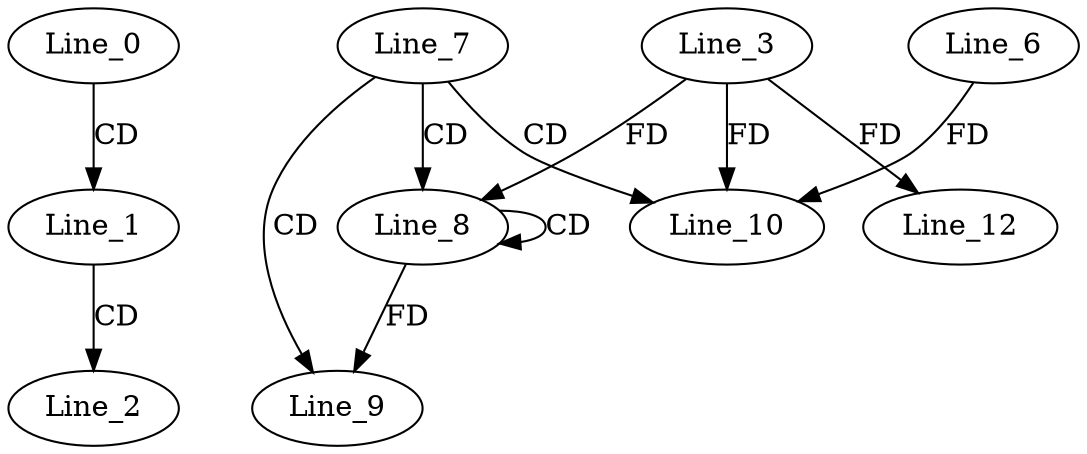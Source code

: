 digraph G {
  Line_0;
  Line_1;
  Line_2;
  Line_7;
  Line_8;
  Line_8;
  Line_3;
  Line_9;
  Line_10;
  Line_3;
  Line_6;
  Line_10;
  Line_12;
  Line_0 -> Line_1 [ label="CD" ];
  Line_1 -> Line_2 [ label="CD" ];
  Line_7 -> Line_8 [ label="CD" ];
  Line_8 -> Line_8 [ label="CD" ];
  Line_3 -> Line_8 [ label="FD" ];
  Line_7 -> Line_9 [ label="CD" ];
  Line_8 -> Line_9 [ label="FD" ];
  Line_7 -> Line_10 [ label="CD" ];
  Line_3 -> Line_10 [ label="FD" ];
  Line_6 -> Line_10 [ label="FD" ];
  Line_3 -> Line_12 [ label="FD" ];
}
